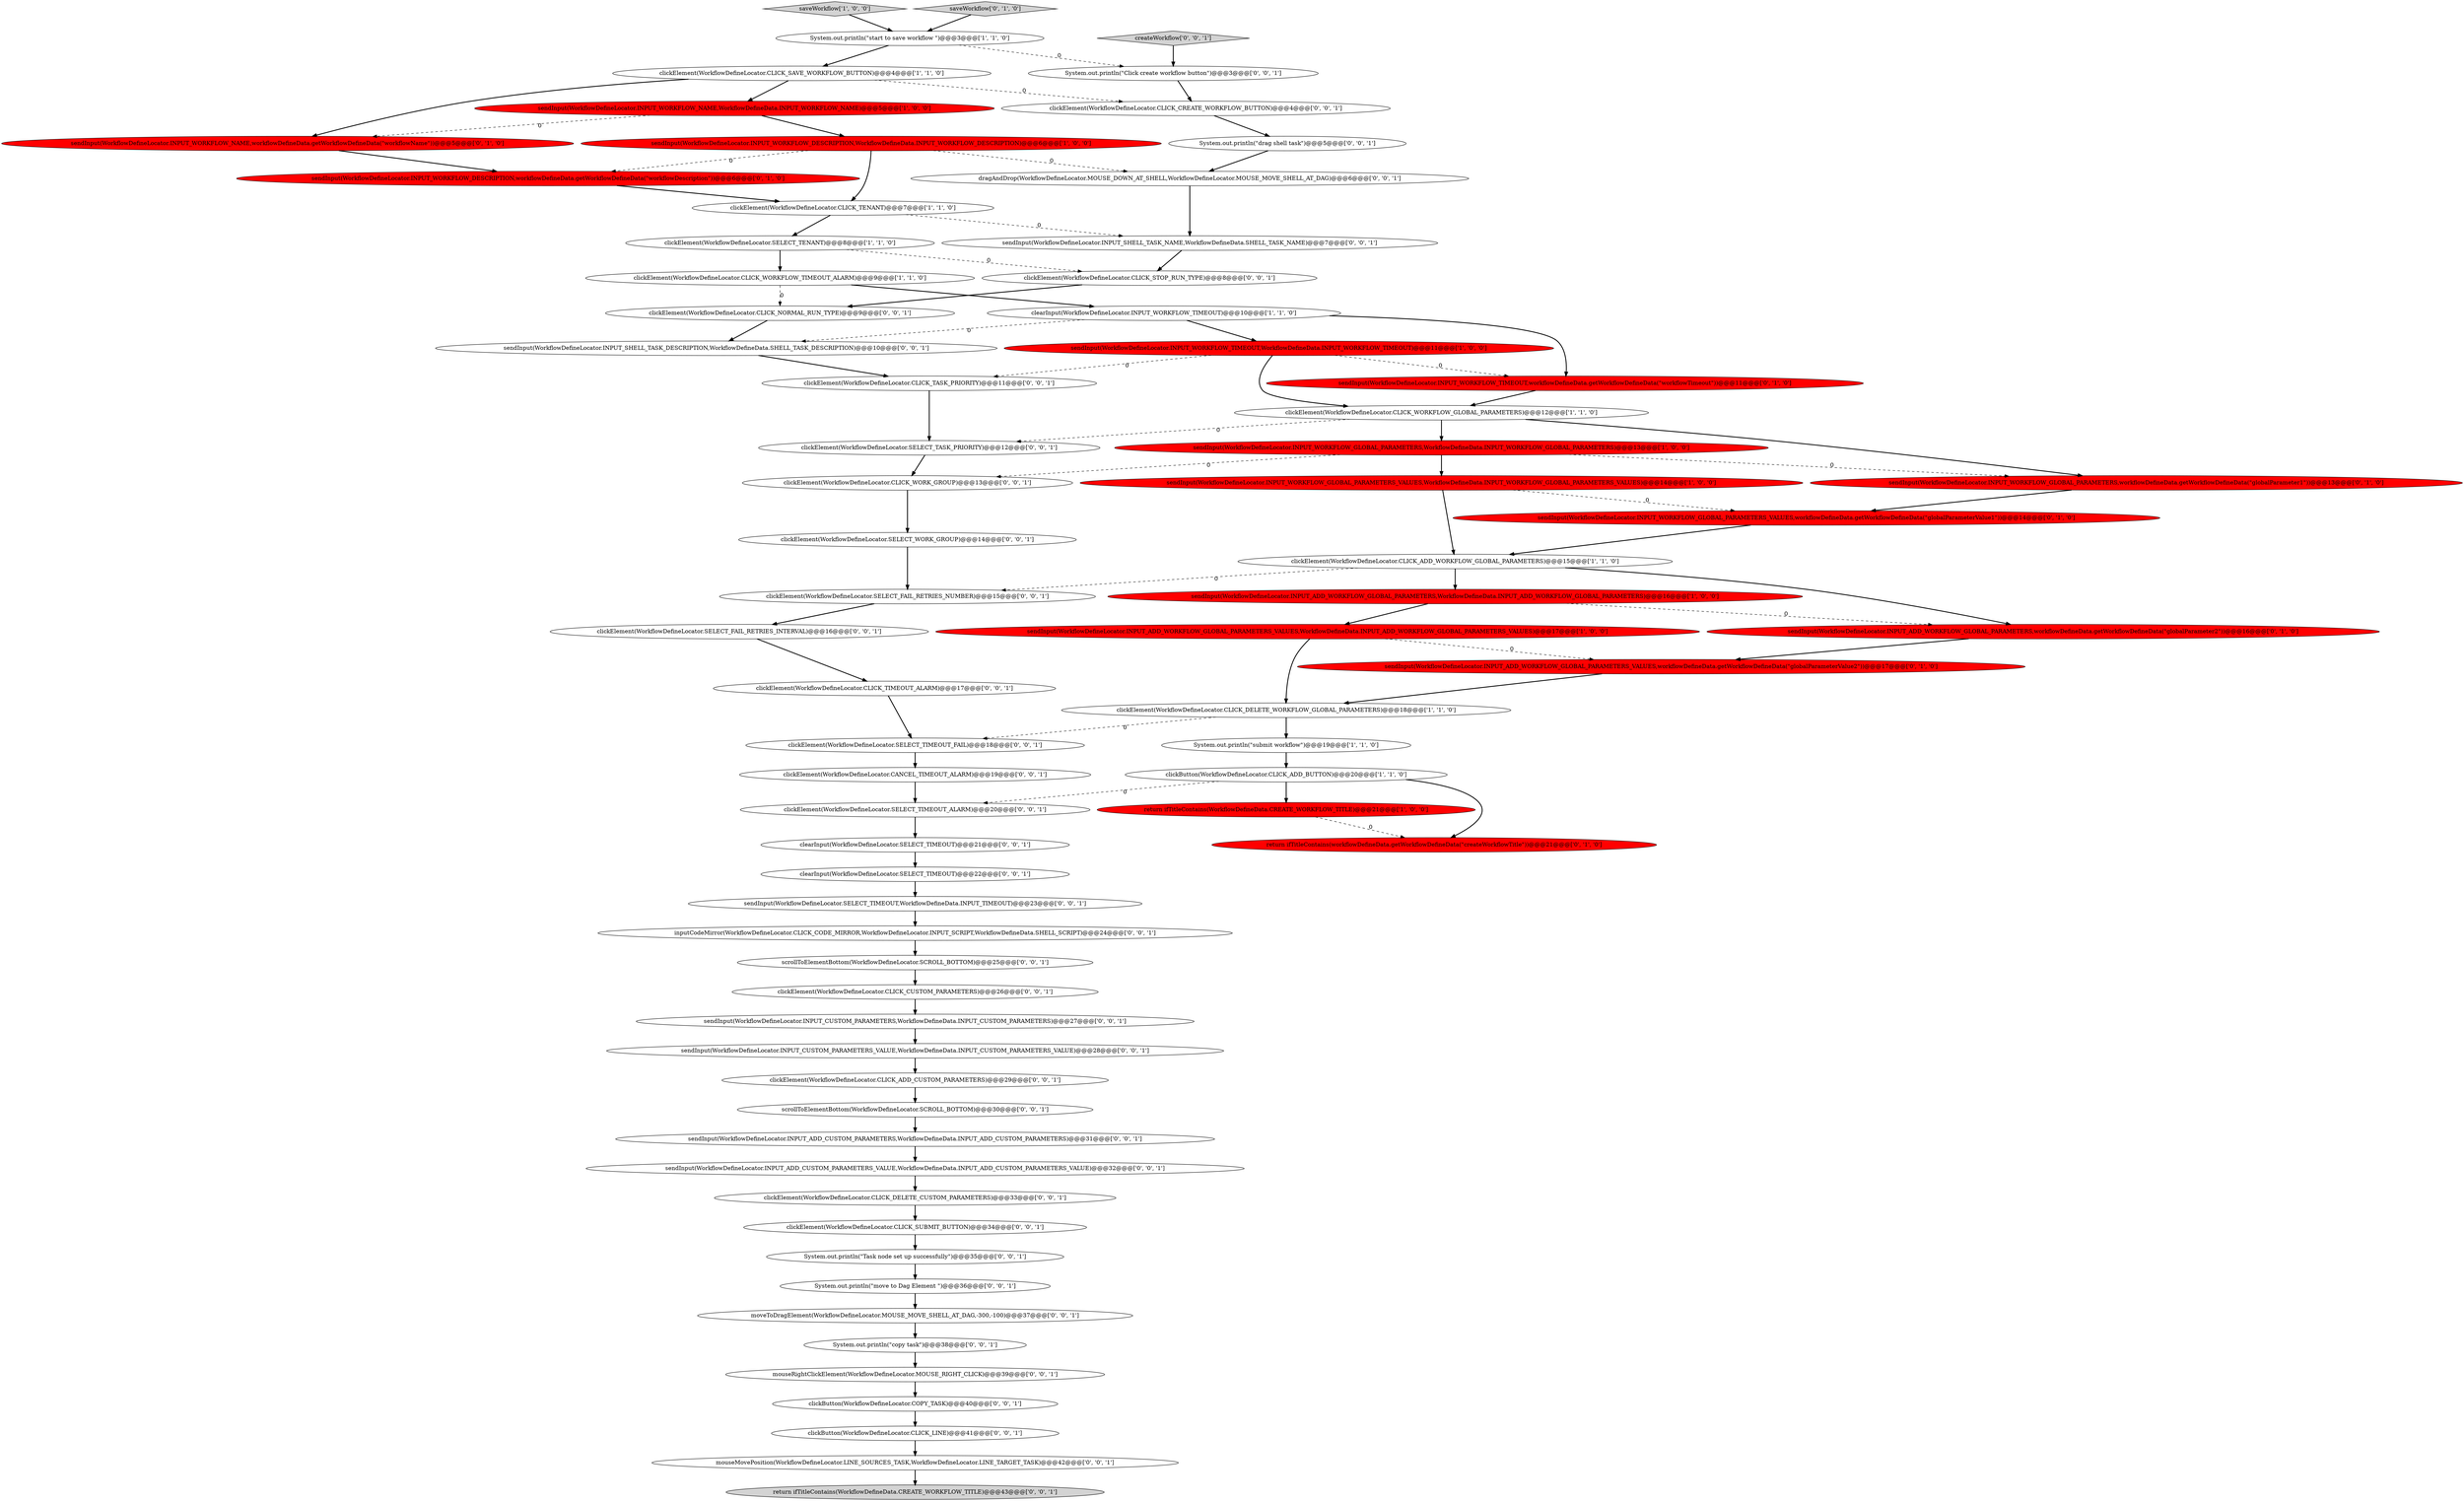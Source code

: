 digraph {
16 [style = filled, label = "sendInput(WorkflowDefineLocator.INPUT_ADD_WORKFLOW_GLOBAL_PARAMETERS_VALUES,WorkflowDefineData.INPUT_ADD_WORKFLOW_GLOBAL_PARAMETERS_VALUES)@@@17@@@['1', '0', '0']", fillcolor = red, shape = ellipse image = "AAA1AAABBB1BBB"];
63 [style = filled, label = "clickElement(WorkflowDefineLocator.CLICK_WORK_GROUP)@@@13@@@['0', '0', '1']", fillcolor = white, shape = ellipse image = "AAA0AAABBB3BBB"];
69 [style = filled, label = "clickElement(WorkflowDefineLocator.CLICK_DELETE_CUSTOM_PARAMETERS)@@@33@@@['0', '0', '1']", fillcolor = white, shape = ellipse image = "AAA0AAABBB3BBB"];
55 [style = filled, label = "createWorkflow['0', '0', '1']", fillcolor = lightgray, shape = diamond image = "AAA0AAABBB3BBB"];
56 [style = filled, label = "clickElement(WorkflowDefineLocator.CLICK_STOP_RUN_TYPE)@@@8@@@['0', '0', '1']", fillcolor = white, shape = ellipse image = "AAA0AAABBB3BBB"];
17 [style = filled, label = "clickButton(WorkflowDefineLocator.CLICK_ADD_BUTTON)@@@20@@@['1', '1', '0']", fillcolor = white, shape = ellipse image = "AAA0AAABBB1BBB"];
59 [style = filled, label = "clickElement(WorkflowDefineLocator.CLICK_TASK_PRIORITY)@@@11@@@['0', '0', '1']", fillcolor = white, shape = ellipse image = "AAA0AAABBB3BBB"];
53 [style = filled, label = "mouseRightClickElement(WorkflowDefineLocator.MOUSE_RIGHT_CLICK)@@@39@@@['0', '0', '1']", fillcolor = white, shape = ellipse image = "AAA0AAABBB3BBB"];
25 [style = filled, label = "sendInput(WorkflowDefineLocator.INPUT_WORKFLOW_NAME,workflowDefineData.getWorkflowDefineData(\"workflowName\"))@@@5@@@['0', '1', '0']", fillcolor = red, shape = ellipse image = "AAA1AAABBB2BBB"];
5 [style = filled, label = "sendInput(WorkflowDefineLocator.INPUT_WORKFLOW_TIMEOUT,WorkflowDefineData.INPUT_WORKFLOW_TIMEOUT)@@@11@@@['1', '0', '0']", fillcolor = red, shape = ellipse image = "AAA1AAABBB1BBB"];
4 [style = filled, label = "sendInput(WorkflowDefineLocator.INPUT_WORKFLOW_GLOBAL_PARAMETERS_VALUES,WorkflowDefineData.INPUT_WORKFLOW_GLOBAL_PARAMETERS_VALUES)@@@14@@@['1', '0', '0']", fillcolor = red, shape = ellipse image = "AAA1AAABBB1BBB"];
34 [style = filled, label = "sendInput(WorkflowDefineLocator.INPUT_ADD_CUSTOM_PARAMETERS_VALUE,WorkflowDefineData.INPUT_ADD_CUSTOM_PARAMETERS_VALUE)@@@32@@@['0', '0', '1']", fillcolor = white, shape = ellipse image = "AAA0AAABBB3BBB"];
36 [style = filled, label = "clickElement(WorkflowDefineLocator.CLICK_CUSTOM_PARAMETERS)@@@26@@@['0', '0', '1']", fillcolor = white, shape = ellipse image = "AAA0AAABBB3BBB"];
46 [style = filled, label = "clickButton(WorkflowDefineLocator.CLICK_LINE)@@@41@@@['0', '0', '1']", fillcolor = white, shape = ellipse image = "AAA0AAABBB3BBB"];
15 [style = filled, label = "sendInput(WorkflowDefineLocator.INPUT_WORKFLOW_GLOBAL_PARAMETERS,WorkflowDefineData.INPUT_WORKFLOW_GLOBAL_PARAMETERS)@@@13@@@['1', '0', '0']", fillcolor = red, shape = ellipse image = "AAA1AAABBB1BBB"];
50 [style = filled, label = "System.out.println(\"drag shell task\")@@@5@@@['0', '0', '1']", fillcolor = white, shape = ellipse image = "AAA0AAABBB3BBB"];
30 [style = filled, label = "clickElement(WorkflowDefineLocator.SELECT_TASK_PRIORITY)@@@12@@@['0', '0', '1']", fillcolor = white, shape = ellipse image = "AAA0AAABBB3BBB"];
13 [style = filled, label = "clickElement(WorkflowDefineLocator.SELECT_TENANT)@@@8@@@['1', '1', '0']", fillcolor = white, shape = ellipse image = "AAA0AAABBB1BBB"];
60 [style = filled, label = "System.out.println(\"Task node set up successfully\")@@@35@@@['0', '0', '1']", fillcolor = white, shape = ellipse image = "AAA0AAABBB3BBB"];
8 [style = filled, label = "sendInput(WorkflowDefineLocator.INPUT_WORKFLOW_NAME,WorkflowDefineData.INPUT_WORKFLOW_NAME)@@@5@@@['1', '0', '0']", fillcolor = red, shape = ellipse image = "AAA1AAABBB1BBB"];
22 [style = filled, label = "sendInput(WorkflowDefineLocator.INPUT_ADD_WORKFLOW_GLOBAL_PARAMETERS,workflowDefineData.getWorkflowDefineData(\"globalParameter2\"))@@@16@@@['0', '1', '0']", fillcolor = red, shape = ellipse image = "AAA1AAABBB2BBB"];
65 [style = filled, label = "System.out.println(\"move to Dag Element \")@@@36@@@['0', '0', '1']", fillcolor = white, shape = ellipse image = "AAA0AAABBB3BBB"];
7 [style = filled, label = "System.out.println(\"start to save workflow \")@@@3@@@['1', '1', '0']", fillcolor = white, shape = ellipse image = "AAA0AAABBB1BBB"];
45 [style = filled, label = "mouseMovePosition(WorkflowDefineLocator.LINE_SOURCES_TASK,WorkflowDefineLocator.LINE_TARGET_TASK)@@@42@@@['0', '0', '1']", fillcolor = white, shape = ellipse image = "AAA0AAABBB3BBB"];
66 [style = filled, label = "return ifTitleContains(WorkflowDefineData.CREATE_WORKFLOW_TITLE)@@@43@@@['0', '0', '1']", fillcolor = lightgray, shape = ellipse image = "AAA0AAABBB3BBB"];
11 [style = filled, label = "saveWorkflow['1', '0', '0']", fillcolor = lightgray, shape = diamond image = "AAA0AAABBB1BBB"];
44 [style = filled, label = "clickButton(WorkflowDefineLocator.COPY_TASK)@@@40@@@['0', '0', '1']", fillcolor = white, shape = ellipse image = "AAA0AAABBB3BBB"];
47 [style = filled, label = "clickElement(WorkflowDefineLocator.SELECT_TIMEOUT_ALARM)@@@20@@@['0', '0', '1']", fillcolor = white, shape = ellipse image = "AAA0AAABBB3BBB"];
33 [style = filled, label = "sendInput(WorkflowDefineLocator.INPUT_SHELL_TASK_NAME,WorkflowDefineData.SHELL_TASK_NAME)@@@7@@@['0', '0', '1']", fillcolor = white, shape = ellipse image = "AAA0AAABBB3BBB"];
19 [style = filled, label = "return ifTitleContains(WorkflowDefineData.CREATE_WORKFLOW_TITLE)@@@21@@@['1', '0', '0']", fillcolor = red, shape = ellipse image = "AAA1AAABBB1BBB"];
35 [style = filled, label = "clickElement(WorkflowDefineLocator.SELECT_WORK_GROUP)@@@14@@@['0', '0', '1']", fillcolor = white, shape = ellipse image = "AAA0AAABBB3BBB"];
62 [style = filled, label = "inputCodeMirror(WorkflowDefineLocator.CLICK_CODE_MIRROR,WorkflowDefineLocator.INPUT_SCRIPT,WorkflowDefineData.SHELL_SCRIPT)@@@24@@@['0', '0', '1']", fillcolor = white, shape = ellipse image = "AAA0AAABBB3BBB"];
37 [style = filled, label = "clickElement(WorkflowDefineLocator.SELECT_TIMEOUT_FAIL)@@@18@@@['0', '0', '1']", fillcolor = white, shape = ellipse image = "AAA0AAABBB3BBB"];
32 [style = filled, label = "sendInput(WorkflowDefineLocator.SELECT_TIMEOUT,WorkflowDefineData.INPUT_TIMEOUT)@@@23@@@['0', '0', '1']", fillcolor = white, shape = ellipse image = "AAA0AAABBB3BBB"];
38 [style = filled, label = "sendInput(WorkflowDefineLocator.INPUT_SHELL_TASK_DESCRIPTION,WorkflowDefineData.SHELL_TASK_DESCRIPTION)@@@10@@@['0', '0', '1']", fillcolor = white, shape = ellipse image = "AAA0AAABBB3BBB"];
24 [style = filled, label = "saveWorkflow['0', '1', '0']", fillcolor = lightgray, shape = diamond image = "AAA0AAABBB2BBB"];
1 [style = filled, label = "sendInput(WorkflowDefineLocator.INPUT_ADD_WORKFLOW_GLOBAL_PARAMETERS,WorkflowDefineData.INPUT_ADD_WORKFLOW_GLOBAL_PARAMETERS)@@@16@@@['1', '0', '0']", fillcolor = red, shape = ellipse image = "AAA1AAABBB1BBB"];
29 [style = filled, label = "clickElement(WorkflowDefineLocator.CLICK_SUBMIT_BUTTON)@@@34@@@['0', '0', '1']", fillcolor = white, shape = ellipse image = "AAA0AAABBB3BBB"];
64 [style = filled, label = "sendInput(WorkflowDefineLocator.INPUT_CUSTOM_PARAMETERS,WorkflowDefineData.INPUT_CUSTOM_PARAMETERS)@@@27@@@['0', '0', '1']", fillcolor = white, shape = ellipse image = "AAA0AAABBB3BBB"];
68 [style = filled, label = "clickElement(WorkflowDefineLocator.SELECT_FAIL_RETRIES_INTERVAL)@@@16@@@['0', '0', '1']", fillcolor = white, shape = ellipse image = "AAA0AAABBB3BBB"];
6 [style = filled, label = "clickElement(WorkflowDefineLocator.CLICK_ADD_WORKFLOW_GLOBAL_PARAMETERS)@@@15@@@['1', '1', '0']", fillcolor = white, shape = ellipse image = "AAA0AAABBB1BBB"];
41 [style = filled, label = "clickElement(WorkflowDefineLocator.CLICK_NORMAL_RUN_TYPE)@@@9@@@['0', '0', '1']", fillcolor = white, shape = ellipse image = "AAA0AAABBB3BBB"];
52 [style = filled, label = "clearInput(WorkflowDefineLocator.SELECT_TIMEOUT)@@@22@@@['0', '0', '1']", fillcolor = white, shape = ellipse image = "AAA0AAABBB3BBB"];
10 [style = filled, label = "System.out.println(\"submit workflow\")@@@19@@@['1', '1', '0']", fillcolor = white, shape = ellipse image = "AAA0AAABBB1BBB"];
31 [style = filled, label = "clickElement(WorkflowDefineLocator.SELECT_FAIL_RETRIES_NUMBER)@@@15@@@['0', '0', '1']", fillcolor = white, shape = ellipse image = "AAA0AAABBB3BBB"];
27 [style = filled, label = "return ifTitleContains(workflowDefineData.getWorkflowDefineData(\"createWorkflowTitle\"))@@@21@@@['0', '1', '0']", fillcolor = red, shape = ellipse image = "AAA1AAABBB2BBB"];
20 [style = filled, label = "sendInput(WorkflowDefineLocator.INPUT_WORKFLOW_TIMEOUT,workflowDefineData.getWorkflowDefineData(\"workflowTimeout\"))@@@11@@@['0', '1', '0']", fillcolor = red, shape = ellipse image = "AAA1AAABBB2BBB"];
42 [style = filled, label = "clearInput(WorkflowDefineLocator.SELECT_TIMEOUT)@@@21@@@['0', '0', '1']", fillcolor = white, shape = ellipse image = "AAA0AAABBB3BBB"];
51 [style = filled, label = "scrollToElementBottom(WorkflowDefineLocator.SCROLL_BOTTOM)@@@25@@@['0', '0', '1']", fillcolor = white, shape = ellipse image = "AAA0AAABBB3BBB"];
49 [style = filled, label = "clickElement(WorkflowDefineLocator.CLICK_ADD_CUSTOM_PARAMETERS)@@@29@@@['0', '0', '1']", fillcolor = white, shape = ellipse image = "AAA0AAABBB3BBB"];
14 [style = filled, label = "clearInput(WorkflowDefineLocator.INPUT_WORKFLOW_TIMEOUT)@@@10@@@['1', '1', '0']", fillcolor = white, shape = ellipse image = "AAA0AAABBB1BBB"];
21 [style = filled, label = "sendInput(WorkflowDefineLocator.INPUT_WORKFLOW_DESCRIPTION,workflowDefineData.getWorkflowDefineData(\"workflowDescription\"))@@@6@@@['0', '1', '0']", fillcolor = red, shape = ellipse image = "AAA1AAABBB2BBB"];
23 [style = filled, label = "sendInput(WorkflowDefineLocator.INPUT_ADD_WORKFLOW_GLOBAL_PARAMETERS_VALUES,workflowDefineData.getWorkflowDefineData(\"globalParameterValue2\"))@@@17@@@['0', '1', '0']", fillcolor = red, shape = ellipse image = "AAA1AAABBB2BBB"];
43 [style = filled, label = "System.out.println(\"Click create workflow button\")@@@3@@@['0', '0', '1']", fillcolor = white, shape = ellipse image = "AAA0AAABBB3BBB"];
3 [style = filled, label = "sendInput(WorkflowDefineLocator.INPUT_WORKFLOW_DESCRIPTION,WorkflowDefineData.INPUT_WORKFLOW_DESCRIPTION)@@@6@@@['1', '0', '0']", fillcolor = red, shape = ellipse image = "AAA1AAABBB1BBB"];
57 [style = filled, label = "scrollToElementBottom(WorkflowDefineLocator.SCROLL_BOTTOM)@@@30@@@['0', '0', '1']", fillcolor = white, shape = ellipse image = "AAA0AAABBB3BBB"];
26 [style = filled, label = "sendInput(WorkflowDefineLocator.INPUT_WORKFLOW_GLOBAL_PARAMETERS_VALUES,workflowDefineData.getWorkflowDefineData(\"globalParameterValue1\"))@@@14@@@['0', '1', '0']", fillcolor = red, shape = ellipse image = "AAA1AAABBB2BBB"];
12 [style = filled, label = "clickElement(WorkflowDefineLocator.CLICK_SAVE_WORKFLOW_BUTTON)@@@4@@@['1', '1', '0']", fillcolor = white, shape = ellipse image = "AAA0AAABBB1BBB"];
9 [style = filled, label = "clickElement(WorkflowDefineLocator.CLICK_TENANT)@@@7@@@['1', '1', '0']", fillcolor = white, shape = ellipse image = "AAA0AAABBB1BBB"];
70 [style = filled, label = "System.out.println(\"copy task\")@@@38@@@['0', '0', '1']", fillcolor = white, shape = ellipse image = "AAA0AAABBB3BBB"];
48 [style = filled, label = "sendInput(WorkflowDefineLocator.INPUT_CUSTOM_PARAMETERS_VALUE,WorkflowDefineData.INPUT_CUSTOM_PARAMETERS_VALUE)@@@28@@@['0', '0', '1']", fillcolor = white, shape = ellipse image = "AAA0AAABBB3BBB"];
67 [style = filled, label = "clickElement(WorkflowDefineLocator.CLICK_CREATE_WORKFLOW_BUTTON)@@@4@@@['0', '0', '1']", fillcolor = white, shape = ellipse image = "AAA0AAABBB3BBB"];
39 [style = filled, label = "clickElement(WorkflowDefineLocator.CLICK_TIMEOUT_ALARM)@@@17@@@['0', '0', '1']", fillcolor = white, shape = ellipse image = "AAA0AAABBB3BBB"];
2 [style = filled, label = "clickElement(WorkflowDefineLocator.CLICK_WORKFLOW_GLOBAL_PARAMETERS)@@@12@@@['1', '1', '0']", fillcolor = white, shape = ellipse image = "AAA0AAABBB1BBB"];
40 [style = filled, label = "sendInput(WorkflowDefineLocator.INPUT_ADD_CUSTOM_PARAMETERS,WorkflowDefineData.INPUT_ADD_CUSTOM_PARAMETERS)@@@31@@@['0', '0', '1']", fillcolor = white, shape = ellipse image = "AAA0AAABBB3BBB"];
18 [style = filled, label = "clickElement(WorkflowDefineLocator.CLICK_WORKFLOW_TIMEOUT_ALARM)@@@9@@@['1', '1', '0']", fillcolor = white, shape = ellipse image = "AAA0AAABBB1BBB"];
58 [style = filled, label = "dragAndDrop(WorkflowDefineLocator.MOUSE_DOWN_AT_SHELL,WorkflowDefineLocator.MOUSE_MOVE_SHELL_AT_DAG)@@@6@@@['0', '0', '1']", fillcolor = white, shape = ellipse image = "AAA0AAABBB3BBB"];
61 [style = filled, label = "moveToDragElement(WorkflowDefineLocator.MOUSE_MOVE_SHELL_AT_DAG,-300,-100)@@@37@@@['0', '0', '1']", fillcolor = white, shape = ellipse image = "AAA0AAABBB3BBB"];
54 [style = filled, label = "clickElement(WorkflowDefineLocator.CANCEL_TIMEOUT_ALARM)@@@19@@@['0', '0', '1']", fillcolor = white, shape = ellipse image = "AAA0AAABBB3BBB"];
28 [style = filled, label = "sendInput(WorkflowDefineLocator.INPUT_WORKFLOW_GLOBAL_PARAMETERS,workflowDefineData.getWorkflowDefineData(\"globalParameter1\"))@@@13@@@['0', '1', '0']", fillcolor = red, shape = ellipse image = "AAA1AAABBB2BBB"];
0 [style = filled, label = "clickElement(WorkflowDefineLocator.CLICK_DELETE_WORKFLOW_GLOBAL_PARAMETERS)@@@18@@@['1', '1', '0']", fillcolor = white, shape = ellipse image = "AAA0AAABBB1BBB"];
19->27 [style = dashed, label="0"];
16->0 [style = bold, label=""];
13->56 [style = dashed, label="0"];
6->22 [style = bold, label=""];
56->41 [style = bold, label=""];
53->44 [style = bold, label=""];
10->17 [style = bold, label=""];
70->53 [style = bold, label=""];
17->47 [style = dashed, label="0"];
44->46 [style = bold, label=""];
32->62 [style = bold, label=""];
45->66 [style = bold, label=""];
2->15 [style = bold, label=""];
33->56 [style = bold, label=""];
8->25 [style = dashed, label="0"];
60->65 [style = bold, label=""];
34->69 [style = bold, label=""];
17->27 [style = bold, label=""];
2->28 [style = bold, label=""];
25->21 [style = bold, label=""];
14->20 [style = bold, label=""];
35->31 [style = bold, label=""];
48->49 [style = bold, label=""];
15->28 [style = dashed, label="0"];
68->39 [style = bold, label=""];
57->40 [style = bold, label=""];
29->60 [style = bold, label=""];
3->21 [style = dashed, label="0"];
7->43 [style = dashed, label="0"];
6->31 [style = dashed, label="0"];
40->34 [style = bold, label=""];
4->26 [style = dashed, label="0"];
26->6 [style = bold, label=""];
31->68 [style = bold, label=""];
2->30 [style = dashed, label="0"];
22->23 [style = bold, label=""];
43->67 [style = bold, label=""];
1->22 [style = dashed, label="0"];
5->20 [style = dashed, label="0"];
21->9 [style = bold, label=""];
1->16 [style = bold, label=""];
5->59 [style = dashed, label="0"];
41->38 [style = bold, label=""];
65->61 [style = bold, label=""];
61->70 [style = bold, label=""];
24->7 [style = bold, label=""];
13->18 [style = bold, label=""];
38->59 [style = bold, label=""];
39->37 [style = bold, label=""];
62->51 [style = bold, label=""];
47->42 [style = bold, label=""];
50->58 [style = bold, label=""];
42->52 [style = bold, label=""];
8->3 [style = bold, label=""];
28->26 [style = bold, label=""];
23->0 [style = bold, label=""];
12->67 [style = dashed, label="0"];
30->63 [style = bold, label=""];
3->9 [style = bold, label=""];
6->1 [style = bold, label=""];
51->36 [style = bold, label=""];
12->8 [style = bold, label=""];
14->38 [style = dashed, label="0"];
55->43 [style = bold, label=""];
36->64 [style = bold, label=""];
14->5 [style = bold, label=""];
0->37 [style = dashed, label="0"];
7->12 [style = bold, label=""];
4->6 [style = bold, label=""];
3->58 [style = dashed, label="0"];
18->41 [style = dashed, label="0"];
15->63 [style = dashed, label="0"];
16->23 [style = dashed, label="0"];
17->19 [style = bold, label=""];
37->54 [style = bold, label=""];
9->33 [style = dashed, label="0"];
20->2 [style = bold, label=""];
58->33 [style = bold, label=""];
5->2 [style = bold, label=""];
0->10 [style = bold, label=""];
67->50 [style = bold, label=""];
54->47 [style = bold, label=""];
52->32 [style = bold, label=""];
12->25 [style = bold, label=""];
11->7 [style = bold, label=""];
15->4 [style = bold, label=""];
46->45 [style = bold, label=""];
59->30 [style = bold, label=""];
49->57 [style = bold, label=""];
18->14 [style = bold, label=""];
69->29 [style = bold, label=""];
64->48 [style = bold, label=""];
63->35 [style = bold, label=""];
9->13 [style = bold, label=""];
}
